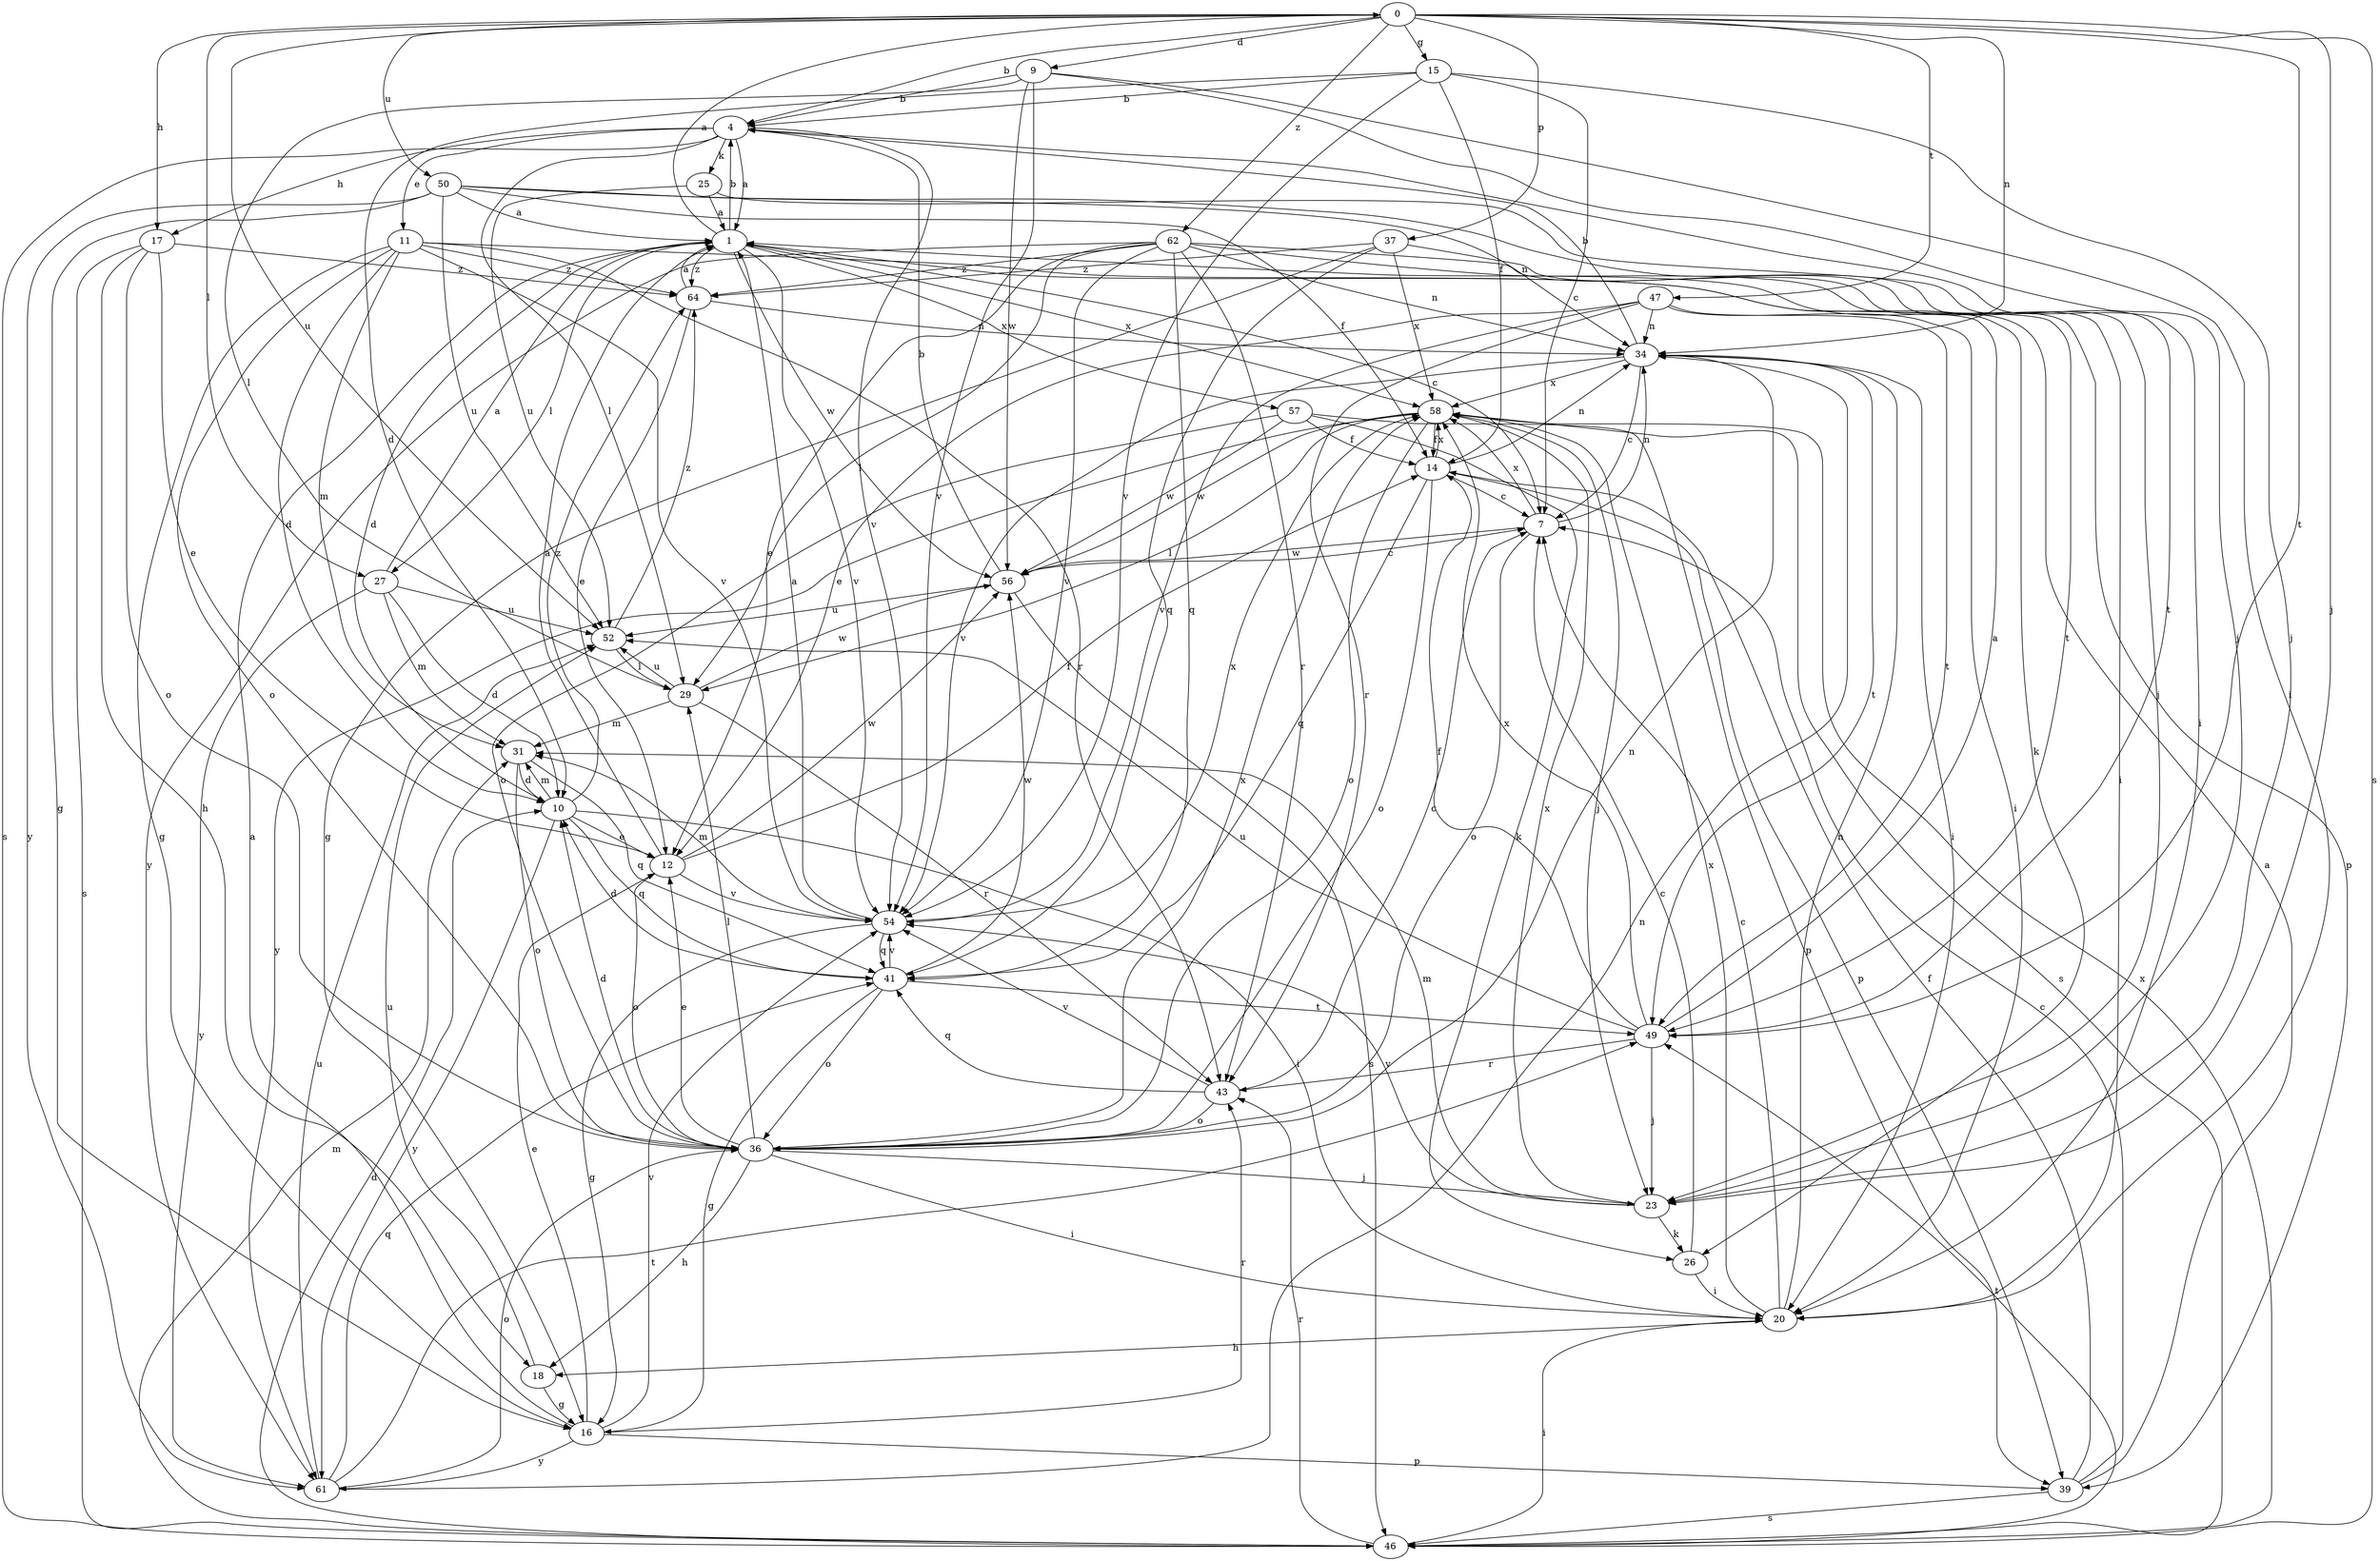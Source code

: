 strict digraph  {
0;
1;
4;
7;
9;
10;
11;
12;
14;
15;
16;
17;
18;
20;
23;
25;
26;
27;
29;
31;
34;
36;
37;
39;
41;
43;
46;
47;
49;
50;
52;
54;
56;
57;
58;
61;
62;
64;
0 -> 4  [label=b];
0 -> 9  [label=d];
0 -> 15  [label=g];
0 -> 17  [label=h];
0 -> 23  [label=j];
0 -> 27  [label=l];
0 -> 34  [label=n];
0 -> 37  [label=p];
0 -> 46  [label=s];
0 -> 47  [label=t];
0 -> 49  [label=t];
0 -> 50  [label=u];
0 -> 52  [label=u];
0 -> 62  [label=z];
1 -> 0  [label=a];
1 -> 4  [label=b];
1 -> 7  [label=c];
1 -> 10  [label=d];
1 -> 27  [label=l];
1 -> 54  [label=v];
1 -> 56  [label=w];
1 -> 57  [label=x];
1 -> 58  [label=x];
1 -> 64  [label=z];
4 -> 1  [label=a];
4 -> 11  [label=e];
4 -> 17  [label=h];
4 -> 20  [label=i];
4 -> 25  [label=k];
4 -> 29  [label=l];
4 -> 46  [label=s];
4 -> 54  [label=v];
7 -> 34  [label=n];
7 -> 36  [label=o];
7 -> 56  [label=w];
7 -> 58  [label=x];
9 -> 4  [label=b];
9 -> 20  [label=i];
9 -> 23  [label=j];
9 -> 29  [label=l];
9 -> 54  [label=v];
9 -> 56  [label=w];
10 -> 12  [label=e];
10 -> 20  [label=i];
10 -> 31  [label=m];
10 -> 41  [label=q];
10 -> 61  [label=y];
10 -> 64  [label=z];
11 -> 10  [label=d];
11 -> 16  [label=g];
11 -> 26  [label=k];
11 -> 31  [label=m];
11 -> 36  [label=o];
11 -> 43  [label=r];
11 -> 54  [label=v];
11 -> 64  [label=z];
12 -> 1  [label=a];
12 -> 14  [label=f];
12 -> 36  [label=o];
12 -> 54  [label=v];
12 -> 56  [label=w];
14 -> 7  [label=c];
14 -> 34  [label=n];
14 -> 36  [label=o];
14 -> 39  [label=p];
14 -> 41  [label=q];
14 -> 58  [label=x];
15 -> 4  [label=b];
15 -> 7  [label=c];
15 -> 10  [label=d];
15 -> 14  [label=f];
15 -> 23  [label=j];
15 -> 54  [label=v];
16 -> 1  [label=a];
16 -> 12  [label=e];
16 -> 39  [label=p];
16 -> 43  [label=r];
16 -> 54  [label=v];
16 -> 61  [label=y];
17 -> 12  [label=e];
17 -> 18  [label=h];
17 -> 36  [label=o];
17 -> 46  [label=s];
17 -> 64  [label=z];
18 -> 16  [label=g];
18 -> 52  [label=u];
20 -> 7  [label=c];
20 -> 18  [label=h];
20 -> 34  [label=n];
20 -> 58  [label=x];
23 -> 26  [label=k];
23 -> 31  [label=m];
23 -> 54  [label=v];
23 -> 58  [label=x];
25 -> 1  [label=a];
25 -> 49  [label=t];
25 -> 52  [label=u];
26 -> 7  [label=c];
26 -> 20  [label=i];
27 -> 1  [label=a];
27 -> 10  [label=d];
27 -> 31  [label=m];
27 -> 52  [label=u];
27 -> 61  [label=y];
29 -> 31  [label=m];
29 -> 43  [label=r];
29 -> 52  [label=u];
29 -> 56  [label=w];
31 -> 10  [label=d];
31 -> 36  [label=o];
31 -> 41  [label=q];
34 -> 4  [label=b];
34 -> 7  [label=c];
34 -> 20  [label=i];
34 -> 49  [label=t];
34 -> 54  [label=v];
34 -> 58  [label=x];
36 -> 10  [label=d];
36 -> 12  [label=e];
36 -> 18  [label=h];
36 -> 20  [label=i];
36 -> 23  [label=j];
36 -> 29  [label=l];
36 -> 34  [label=n];
36 -> 58  [label=x];
37 -> 16  [label=g];
37 -> 20  [label=i];
37 -> 41  [label=q];
37 -> 58  [label=x];
37 -> 64  [label=z];
39 -> 1  [label=a];
39 -> 7  [label=c];
39 -> 14  [label=f];
39 -> 46  [label=s];
41 -> 10  [label=d];
41 -> 16  [label=g];
41 -> 36  [label=o];
41 -> 49  [label=t];
41 -> 54  [label=v];
41 -> 56  [label=w];
43 -> 7  [label=c];
43 -> 36  [label=o];
43 -> 41  [label=q];
43 -> 54  [label=v];
46 -> 10  [label=d];
46 -> 20  [label=i];
46 -> 31  [label=m];
46 -> 43  [label=r];
46 -> 49  [label=t];
46 -> 58  [label=x];
47 -> 12  [label=e];
47 -> 20  [label=i];
47 -> 34  [label=n];
47 -> 43  [label=r];
47 -> 49  [label=t];
47 -> 54  [label=v];
49 -> 1  [label=a];
49 -> 14  [label=f];
49 -> 23  [label=j];
49 -> 43  [label=r];
49 -> 52  [label=u];
49 -> 58  [label=x];
50 -> 1  [label=a];
50 -> 14  [label=f];
50 -> 16  [label=g];
50 -> 23  [label=j];
50 -> 34  [label=n];
50 -> 52  [label=u];
50 -> 61  [label=y];
52 -> 29  [label=l];
52 -> 64  [label=z];
54 -> 1  [label=a];
54 -> 16  [label=g];
54 -> 31  [label=m];
54 -> 41  [label=q];
54 -> 58  [label=x];
56 -> 4  [label=b];
56 -> 7  [label=c];
56 -> 46  [label=s];
56 -> 52  [label=u];
57 -> 14  [label=f];
57 -> 26  [label=k];
57 -> 36  [label=o];
57 -> 39  [label=p];
57 -> 56  [label=w];
58 -> 14  [label=f];
58 -> 23  [label=j];
58 -> 29  [label=l];
58 -> 36  [label=o];
58 -> 46  [label=s];
58 -> 56  [label=w];
58 -> 61  [label=y];
61 -> 34  [label=n];
61 -> 36  [label=o];
61 -> 41  [label=q];
61 -> 49  [label=t];
61 -> 52  [label=u];
62 -> 12  [label=e];
62 -> 29  [label=l];
62 -> 34  [label=n];
62 -> 39  [label=p];
62 -> 41  [label=q];
62 -> 43  [label=r];
62 -> 49  [label=t];
62 -> 54  [label=v];
62 -> 61  [label=y];
62 -> 64  [label=z];
64 -> 1  [label=a];
64 -> 12  [label=e];
64 -> 34  [label=n];
}
